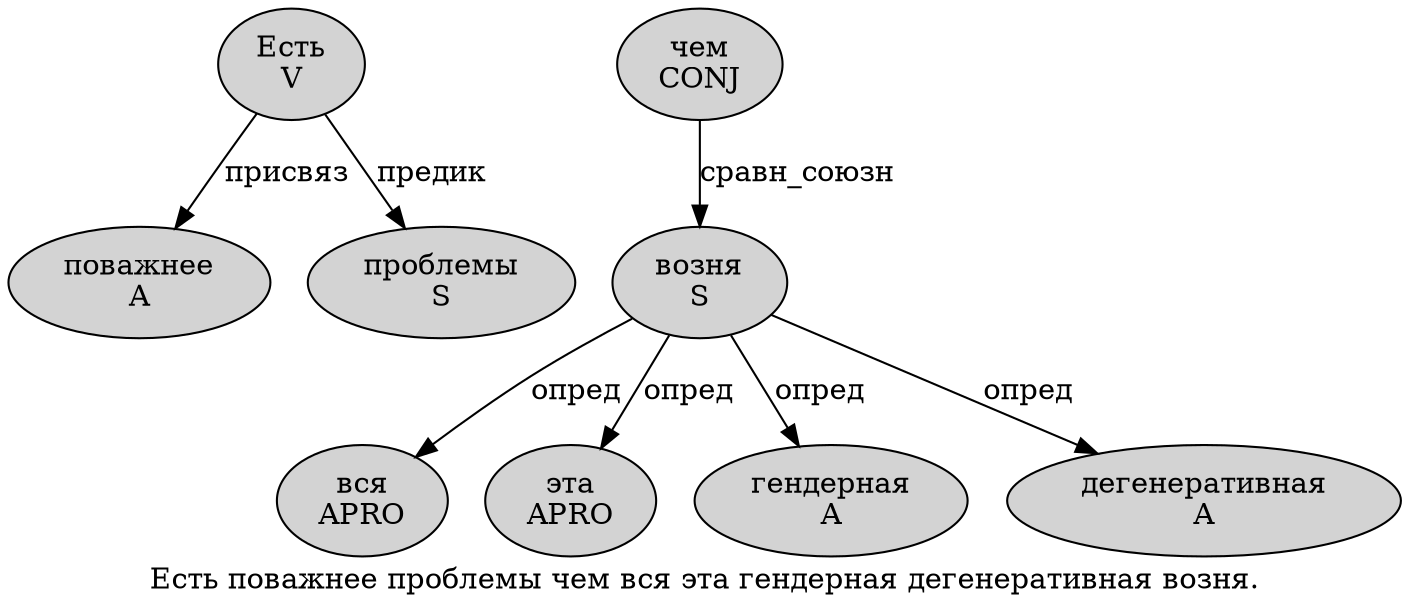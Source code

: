 digraph SENTENCE_4301 {
	graph [label="Есть поважнее проблемы чем вся эта гендерная дегенеративная возня."]
	node [style=filled]
		0 [label="Есть
V" color="" fillcolor=lightgray penwidth=1 shape=ellipse]
		1 [label="поважнее
A" color="" fillcolor=lightgray penwidth=1 shape=ellipse]
		2 [label="проблемы
S" color="" fillcolor=lightgray penwidth=1 shape=ellipse]
		3 [label="чем
CONJ" color="" fillcolor=lightgray penwidth=1 shape=ellipse]
		4 [label="вся
APRO" color="" fillcolor=lightgray penwidth=1 shape=ellipse]
		5 [label="эта
APRO" color="" fillcolor=lightgray penwidth=1 shape=ellipse]
		6 [label="гендерная
A" color="" fillcolor=lightgray penwidth=1 shape=ellipse]
		7 [label="дегенеративная
A" color="" fillcolor=lightgray penwidth=1 shape=ellipse]
		8 [label="возня
S" color="" fillcolor=lightgray penwidth=1 shape=ellipse]
			0 -> 1 [label="присвяз"]
			0 -> 2 [label="предик"]
			3 -> 8 [label="сравн_союзн"]
			8 -> 4 [label="опред"]
			8 -> 5 [label="опред"]
			8 -> 6 [label="опред"]
			8 -> 7 [label="опред"]
}